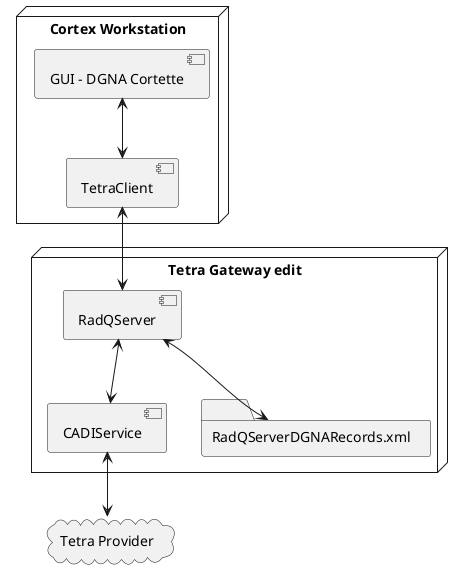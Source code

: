 @startuml
node "Cortex Workstation" {
    [GUI - DGNA Cortette] <--> [TetraClient]
} 

node "Tetra Gateway edit" {
    [RadQServer] <--> [CADIService]
folder "RadQServerDGNARecords.xml"
    [RadQServer] <--> [RadQServerDGNARecords.xml]
} 

cloud "Tetra Provider"



[TetraClient] <--> [RadQServer]
[CADIService] <--> [Tetra Provider]
@enduml
